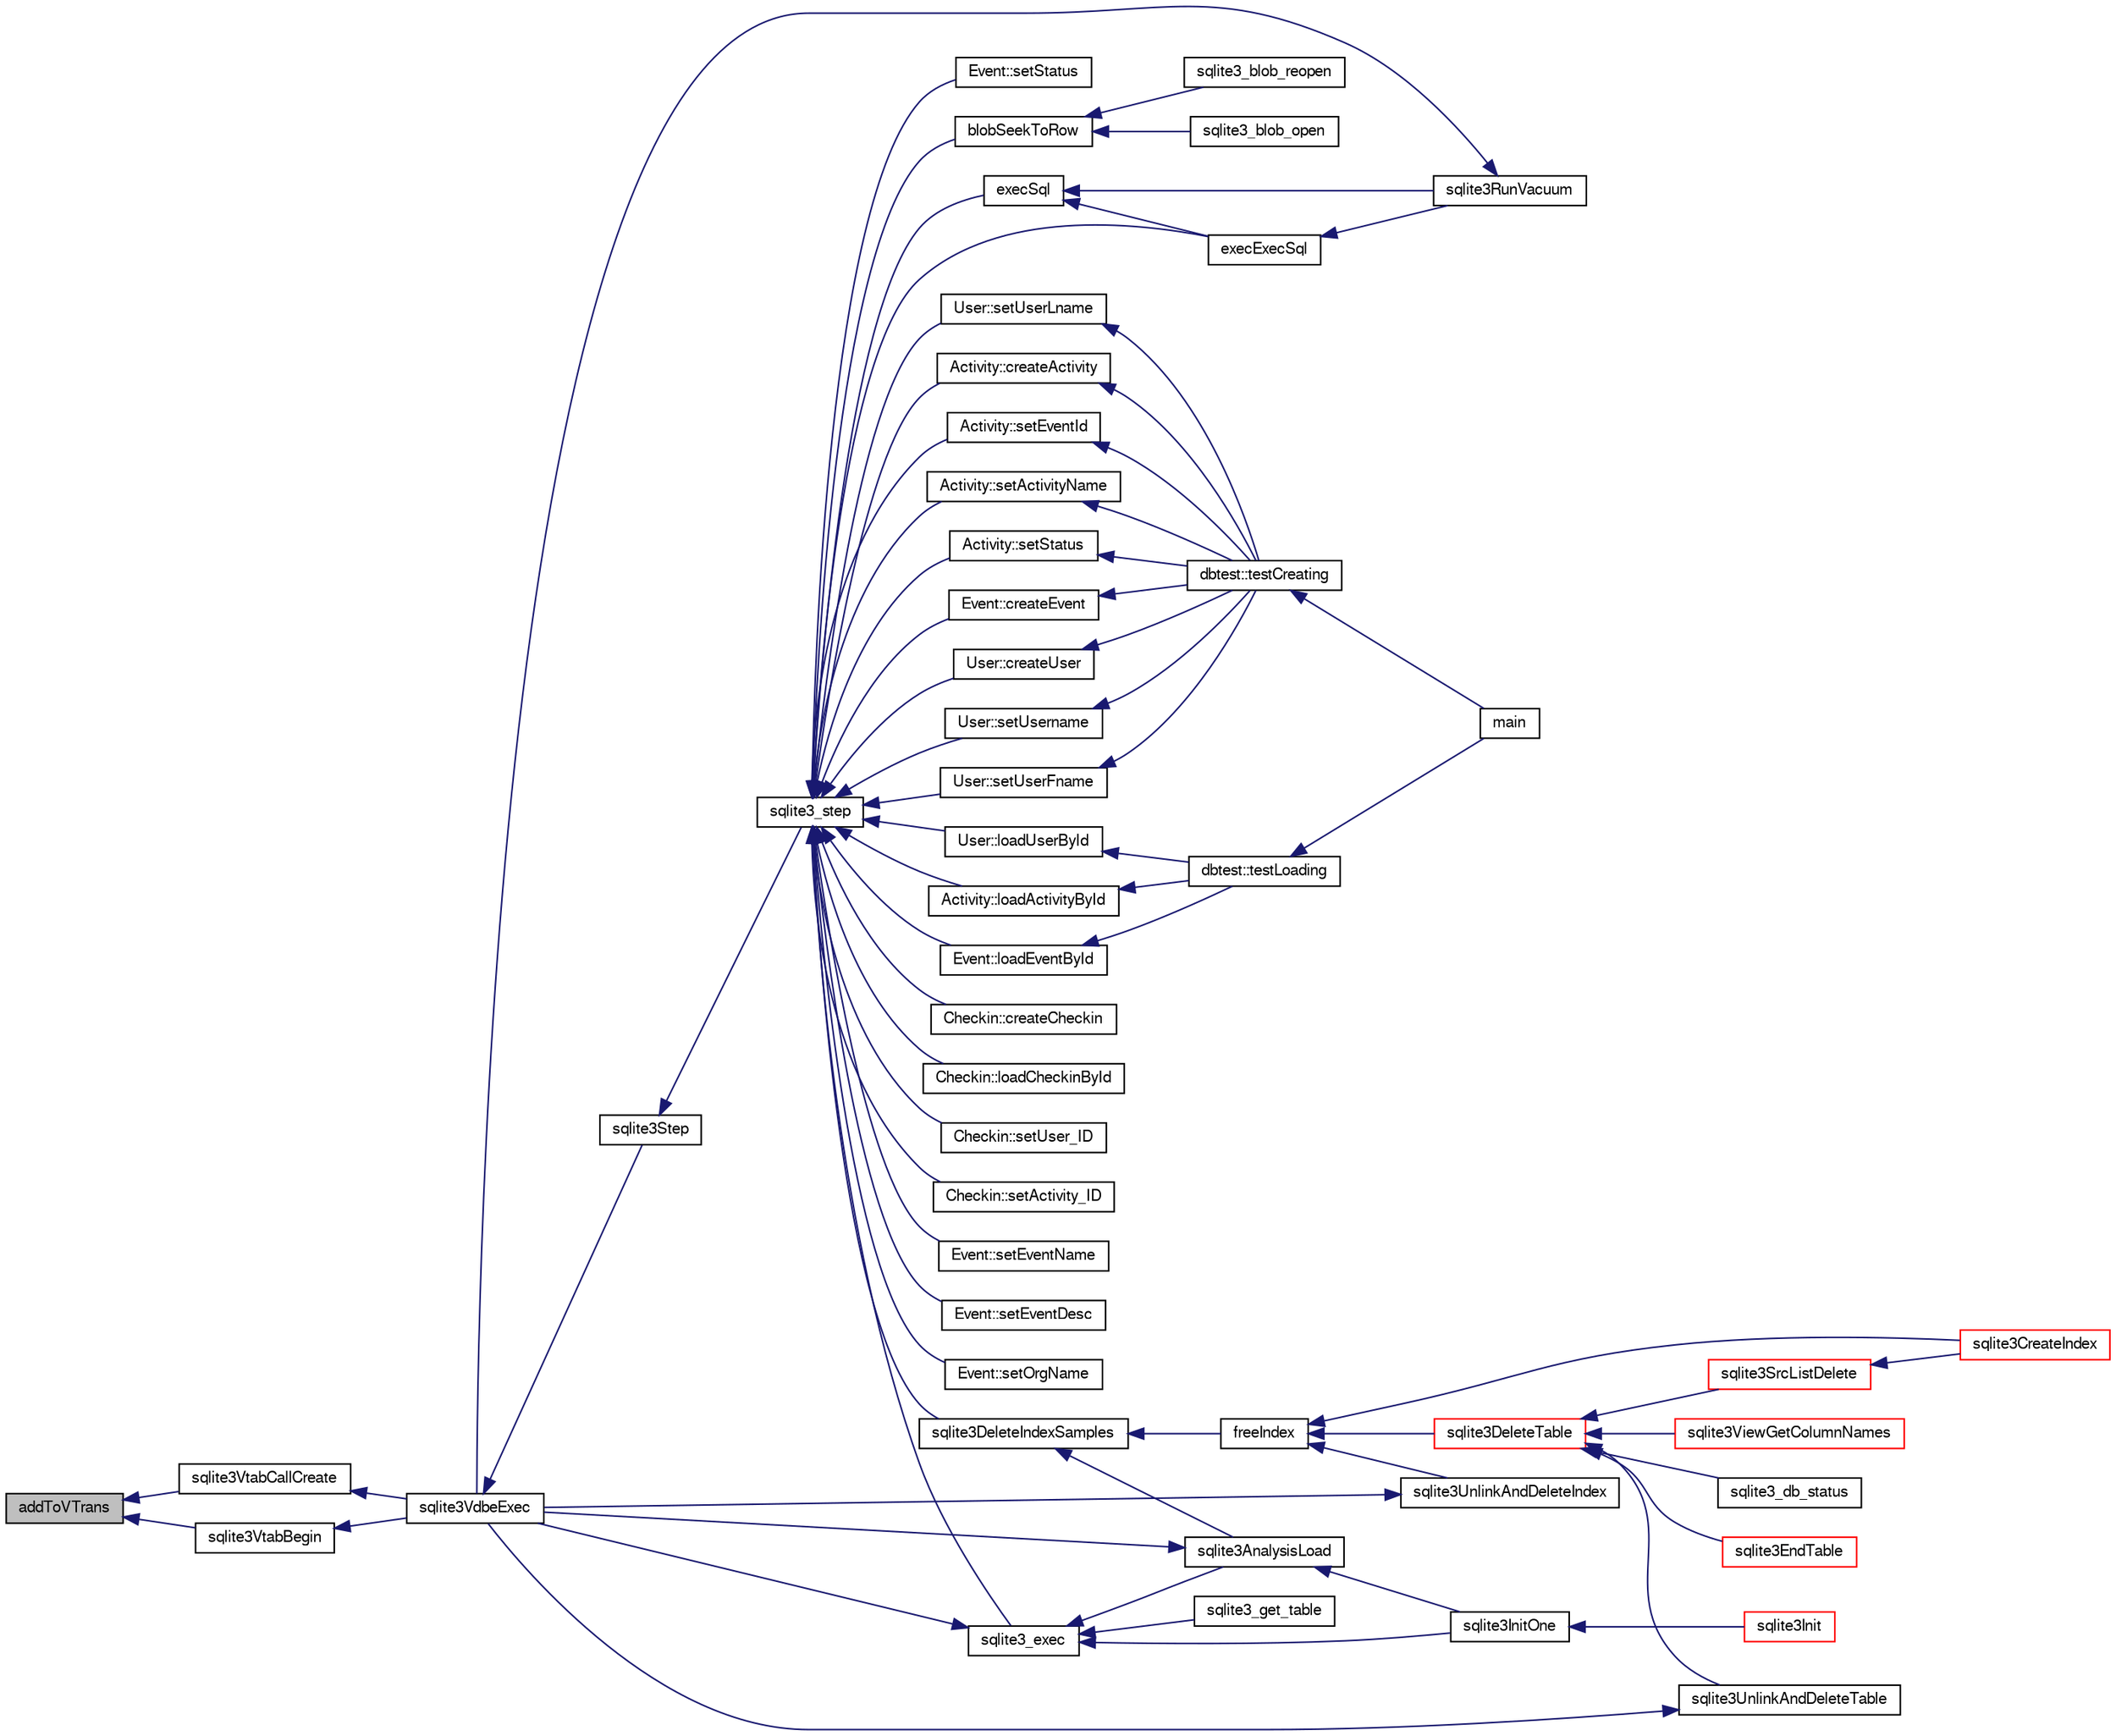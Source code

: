 digraph "addToVTrans"
{
  edge [fontname="FreeSans",fontsize="10",labelfontname="FreeSans",labelfontsize="10"];
  node [fontname="FreeSans",fontsize="10",shape=record];
  rankdir="LR";
  Node3584 [label="addToVTrans",height=0.2,width=0.4,color="black", fillcolor="grey75", style="filled", fontcolor="black"];
  Node3584 -> Node3585 [dir="back",color="midnightblue",fontsize="10",style="solid",fontname="FreeSans"];
  Node3585 [label="sqlite3VtabCallCreate",height=0.2,width=0.4,color="black", fillcolor="white", style="filled",URL="$sqlite3_8c.html#a23601fffd89053de28f77684068ec164"];
  Node3585 -> Node3586 [dir="back",color="midnightblue",fontsize="10",style="solid",fontname="FreeSans"];
  Node3586 [label="sqlite3VdbeExec",height=0.2,width=0.4,color="black", fillcolor="white", style="filled",URL="$sqlite3_8c.html#a8ce40a614bdc56719c4d642b1e4dfb21"];
  Node3586 -> Node3587 [dir="back",color="midnightblue",fontsize="10",style="solid",fontname="FreeSans"];
  Node3587 [label="sqlite3Step",height=0.2,width=0.4,color="black", fillcolor="white", style="filled",URL="$sqlite3_8c.html#a3f2872e873e2758a4beedad1d5113554"];
  Node3587 -> Node3588 [dir="back",color="midnightblue",fontsize="10",style="solid",fontname="FreeSans"];
  Node3588 [label="sqlite3_step",height=0.2,width=0.4,color="black", fillcolor="white", style="filled",URL="$sqlite3_8h.html#ac1e491ce36b7471eb28387f7d3c74334"];
  Node3588 -> Node3589 [dir="back",color="midnightblue",fontsize="10",style="solid",fontname="FreeSans"];
  Node3589 [label="Activity::createActivity",height=0.2,width=0.4,color="black", fillcolor="white", style="filled",URL="$classActivity.html#a813cc5e52c14ab49b39014c134e3425b"];
  Node3589 -> Node3590 [dir="back",color="midnightblue",fontsize="10",style="solid",fontname="FreeSans"];
  Node3590 [label="dbtest::testCreating",height=0.2,width=0.4,color="black", fillcolor="white", style="filled",URL="$classdbtest.html#a8193e88a7df657069c8a6bd09c8243b7"];
  Node3590 -> Node3591 [dir="back",color="midnightblue",fontsize="10",style="solid",fontname="FreeSans"];
  Node3591 [label="main",height=0.2,width=0.4,color="black", fillcolor="white", style="filled",URL="$test_8cpp.html#ae66f6b31b5ad750f1fe042a706a4e3d4"];
  Node3588 -> Node3592 [dir="back",color="midnightblue",fontsize="10",style="solid",fontname="FreeSans"];
  Node3592 [label="Activity::loadActivityById",height=0.2,width=0.4,color="black", fillcolor="white", style="filled",URL="$classActivity.html#abe4ffb4f08a47212ebf9013259d9e7fd"];
  Node3592 -> Node3593 [dir="back",color="midnightblue",fontsize="10",style="solid",fontname="FreeSans"];
  Node3593 [label="dbtest::testLoading",height=0.2,width=0.4,color="black", fillcolor="white", style="filled",URL="$classdbtest.html#a6f98d82a2c8e2b9040848763504ddae1"];
  Node3593 -> Node3591 [dir="back",color="midnightblue",fontsize="10",style="solid",fontname="FreeSans"];
  Node3588 -> Node3594 [dir="back",color="midnightblue",fontsize="10",style="solid",fontname="FreeSans"];
  Node3594 [label="Activity::setEventId",height=0.2,width=0.4,color="black", fillcolor="white", style="filled",URL="$classActivity.html#adb1d0fd0d08f473e068f0a4086bfa9ca"];
  Node3594 -> Node3590 [dir="back",color="midnightblue",fontsize="10",style="solid",fontname="FreeSans"];
  Node3588 -> Node3595 [dir="back",color="midnightblue",fontsize="10",style="solid",fontname="FreeSans"];
  Node3595 [label="Activity::setActivityName",height=0.2,width=0.4,color="black", fillcolor="white", style="filled",URL="$classActivity.html#a62dc3737b33915a36086f9dd26d16a81"];
  Node3595 -> Node3590 [dir="back",color="midnightblue",fontsize="10",style="solid",fontname="FreeSans"];
  Node3588 -> Node3596 [dir="back",color="midnightblue",fontsize="10",style="solid",fontname="FreeSans"];
  Node3596 [label="Activity::setStatus",height=0.2,width=0.4,color="black", fillcolor="white", style="filled",URL="$classActivity.html#af618135a7738f4d2a7ee147a8ef912ea"];
  Node3596 -> Node3590 [dir="back",color="midnightblue",fontsize="10",style="solid",fontname="FreeSans"];
  Node3588 -> Node3597 [dir="back",color="midnightblue",fontsize="10",style="solid",fontname="FreeSans"];
  Node3597 [label="Checkin::createCheckin",height=0.2,width=0.4,color="black", fillcolor="white", style="filled",URL="$classCheckin.html#a4e40acdf7fff0e607f6de4f24f3a163c"];
  Node3588 -> Node3598 [dir="back",color="midnightblue",fontsize="10",style="solid",fontname="FreeSans"];
  Node3598 [label="Checkin::loadCheckinById",height=0.2,width=0.4,color="black", fillcolor="white", style="filled",URL="$classCheckin.html#a3461f70ea6c68475225f2a07f78a21e0"];
  Node3588 -> Node3599 [dir="back",color="midnightblue",fontsize="10",style="solid",fontname="FreeSans"];
  Node3599 [label="Checkin::setUser_ID",height=0.2,width=0.4,color="black", fillcolor="white", style="filled",URL="$classCheckin.html#a76ab640f4f912876dbebf183db5359c6"];
  Node3588 -> Node3600 [dir="back",color="midnightblue",fontsize="10",style="solid",fontname="FreeSans"];
  Node3600 [label="Checkin::setActivity_ID",height=0.2,width=0.4,color="black", fillcolor="white", style="filled",URL="$classCheckin.html#ab2ff3ec2604ec73a42af25874a00b232"];
  Node3588 -> Node3601 [dir="back",color="midnightblue",fontsize="10",style="solid",fontname="FreeSans"];
  Node3601 [label="Event::createEvent",height=0.2,width=0.4,color="black", fillcolor="white", style="filled",URL="$classEvent.html#a77adb9f4a46ffb32c2d931f0691f5903"];
  Node3601 -> Node3590 [dir="back",color="midnightblue",fontsize="10",style="solid",fontname="FreeSans"];
  Node3588 -> Node3602 [dir="back",color="midnightblue",fontsize="10",style="solid",fontname="FreeSans"];
  Node3602 [label="Event::loadEventById",height=0.2,width=0.4,color="black", fillcolor="white", style="filled",URL="$classEvent.html#afa66cea33f722dbeecb69cc98fdea055"];
  Node3602 -> Node3593 [dir="back",color="midnightblue",fontsize="10",style="solid",fontname="FreeSans"];
  Node3588 -> Node3603 [dir="back",color="midnightblue",fontsize="10",style="solid",fontname="FreeSans"];
  Node3603 [label="Event::setEventName",height=0.2,width=0.4,color="black", fillcolor="white", style="filled",URL="$classEvent.html#a10596b6ca077df05184e30d62b08729d"];
  Node3588 -> Node3604 [dir="back",color="midnightblue",fontsize="10",style="solid",fontname="FreeSans"];
  Node3604 [label="Event::setEventDesc",height=0.2,width=0.4,color="black", fillcolor="white", style="filled",URL="$classEvent.html#ae36b8377dcae792f1c5c4726024c981b"];
  Node3588 -> Node3605 [dir="back",color="midnightblue",fontsize="10",style="solid",fontname="FreeSans"];
  Node3605 [label="Event::setOrgName",height=0.2,width=0.4,color="black", fillcolor="white", style="filled",URL="$classEvent.html#a19aac0f776bd764563a54977656cf680"];
  Node3588 -> Node3606 [dir="back",color="midnightblue",fontsize="10",style="solid",fontname="FreeSans"];
  Node3606 [label="Event::setStatus",height=0.2,width=0.4,color="black", fillcolor="white", style="filled",URL="$classEvent.html#ab0a6b9285af0f4172eb841e2b80f8972"];
  Node3588 -> Node3607 [dir="back",color="midnightblue",fontsize="10",style="solid",fontname="FreeSans"];
  Node3607 [label="blobSeekToRow",height=0.2,width=0.4,color="black", fillcolor="white", style="filled",URL="$sqlite3_8c.html#afff57e13332b98c8a44a7cebe38962ab"];
  Node3607 -> Node3608 [dir="back",color="midnightblue",fontsize="10",style="solid",fontname="FreeSans"];
  Node3608 [label="sqlite3_blob_open",height=0.2,width=0.4,color="black", fillcolor="white", style="filled",URL="$sqlite3_8h.html#adb8ad839a5bdd62a43785132bc7dd518"];
  Node3607 -> Node3609 [dir="back",color="midnightblue",fontsize="10",style="solid",fontname="FreeSans"];
  Node3609 [label="sqlite3_blob_reopen",height=0.2,width=0.4,color="black", fillcolor="white", style="filled",URL="$sqlite3_8h.html#abc77c24fdc0150138490359a94360f7e"];
  Node3588 -> Node3610 [dir="back",color="midnightblue",fontsize="10",style="solid",fontname="FreeSans"];
  Node3610 [label="sqlite3DeleteIndexSamples",height=0.2,width=0.4,color="black", fillcolor="white", style="filled",URL="$sqlite3_8c.html#aaeda0302fbf61397ec009f65bed047ef"];
  Node3610 -> Node3611 [dir="back",color="midnightblue",fontsize="10",style="solid",fontname="FreeSans"];
  Node3611 [label="sqlite3AnalysisLoad",height=0.2,width=0.4,color="black", fillcolor="white", style="filled",URL="$sqlite3_8c.html#a48a2301c27e1d3d68708b9b8761b5a01"];
  Node3611 -> Node3586 [dir="back",color="midnightblue",fontsize="10",style="solid",fontname="FreeSans"];
  Node3611 -> Node3612 [dir="back",color="midnightblue",fontsize="10",style="solid",fontname="FreeSans"];
  Node3612 [label="sqlite3InitOne",height=0.2,width=0.4,color="black", fillcolor="white", style="filled",URL="$sqlite3_8c.html#ac4318b25df65269906b0379251fe9b85"];
  Node3612 -> Node3613 [dir="back",color="midnightblue",fontsize="10",style="solid",fontname="FreeSans"];
  Node3613 [label="sqlite3Init",height=0.2,width=0.4,color="red", fillcolor="white", style="filled",URL="$sqlite3_8c.html#aed74e3dc765631a833f522f425ff5a48"];
  Node3610 -> Node3713 [dir="back",color="midnightblue",fontsize="10",style="solid",fontname="FreeSans"];
  Node3713 [label="freeIndex",height=0.2,width=0.4,color="black", fillcolor="white", style="filled",URL="$sqlite3_8c.html#a00907c99c18d5bcb9d0b38c077146c31"];
  Node3713 -> Node3714 [dir="back",color="midnightblue",fontsize="10",style="solid",fontname="FreeSans"];
  Node3714 [label="sqlite3UnlinkAndDeleteIndex",height=0.2,width=0.4,color="black", fillcolor="white", style="filled",URL="$sqlite3_8c.html#a889f2dcb438c56db37a6d61e9f25e244"];
  Node3714 -> Node3586 [dir="back",color="midnightblue",fontsize="10",style="solid",fontname="FreeSans"];
  Node3713 -> Node3715 [dir="back",color="midnightblue",fontsize="10",style="solid",fontname="FreeSans"];
  Node3715 [label="sqlite3DeleteTable",height=0.2,width=0.4,color="red", fillcolor="white", style="filled",URL="$sqlite3_8c.html#a7fd3d507375a381a3807f92735318973"];
  Node3715 -> Node3716 [dir="back",color="midnightblue",fontsize="10",style="solid",fontname="FreeSans"];
  Node3716 [label="sqlite3_db_status",height=0.2,width=0.4,color="black", fillcolor="white", style="filled",URL="$sqlite3_8h.html#ab64e8333313ee2e44116842711818940"];
  Node3715 -> Node3717 [dir="back",color="midnightblue",fontsize="10",style="solid",fontname="FreeSans"];
  Node3717 [label="sqlite3UnlinkAndDeleteTable",height=0.2,width=0.4,color="black", fillcolor="white", style="filled",URL="$sqlite3_8c.html#a9733677716a49de464f86fff164e9a1b"];
  Node3717 -> Node3586 [dir="back",color="midnightblue",fontsize="10",style="solid",fontname="FreeSans"];
  Node3715 -> Node3628 [dir="back",color="midnightblue",fontsize="10",style="solid",fontname="FreeSans"];
  Node3628 [label="sqlite3EndTable",height=0.2,width=0.4,color="red", fillcolor="white", style="filled",URL="$sqlite3_8c.html#a7b5f2c66c0f0b6f819d970ca389768b0"];
  Node3715 -> Node3663 [dir="back",color="midnightblue",fontsize="10",style="solid",fontname="FreeSans"];
  Node3663 [label="sqlite3ViewGetColumnNames",height=0.2,width=0.4,color="red", fillcolor="white", style="filled",URL="$sqlite3_8c.html#aebc7cd8d9e2bd174ae0a60363d3f6ce8"];
  Node3715 -> Node3718 [dir="back",color="midnightblue",fontsize="10",style="solid",fontname="FreeSans"];
  Node3718 [label="sqlite3SrcListDelete",height=0.2,width=0.4,color="red", fillcolor="white", style="filled",URL="$sqlite3_8c.html#acc250a3e5e7fd8889a16a9f28e3e7312"];
  Node3718 -> Node3625 [dir="back",color="midnightblue",fontsize="10",style="solid",fontname="FreeSans"];
  Node3625 [label="sqlite3CreateIndex",height=0.2,width=0.4,color="red", fillcolor="white", style="filled",URL="$sqlite3_8c.html#a8dbe5e590ab6c58a8c45f34f7c81e825"];
  Node3713 -> Node3625 [dir="back",color="midnightblue",fontsize="10",style="solid",fontname="FreeSans"];
  Node3588 -> Node3779 [dir="back",color="midnightblue",fontsize="10",style="solid",fontname="FreeSans"];
  Node3779 [label="sqlite3_exec",height=0.2,width=0.4,color="black", fillcolor="white", style="filled",URL="$sqlite3_8h.html#a97487ec8150e0bcc8fa392ab8f0e24db"];
  Node3779 -> Node3586 [dir="back",color="midnightblue",fontsize="10",style="solid",fontname="FreeSans"];
  Node3779 -> Node3611 [dir="back",color="midnightblue",fontsize="10",style="solid",fontname="FreeSans"];
  Node3779 -> Node3612 [dir="back",color="midnightblue",fontsize="10",style="solid",fontname="FreeSans"];
  Node3779 -> Node3780 [dir="back",color="midnightblue",fontsize="10",style="solid",fontname="FreeSans"];
  Node3780 [label="sqlite3_get_table",height=0.2,width=0.4,color="black", fillcolor="white", style="filled",URL="$sqlite3_8h.html#a5effeac4e12df57beaa35c5be1f61579"];
  Node3588 -> Node3770 [dir="back",color="midnightblue",fontsize="10",style="solid",fontname="FreeSans"];
  Node3770 [label="execSql",height=0.2,width=0.4,color="black", fillcolor="white", style="filled",URL="$sqlite3_8c.html#a7d16651b98a110662f4c265eff0246cb"];
  Node3770 -> Node3771 [dir="back",color="midnightblue",fontsize="10",style="solid",fontname="FreeSans"];
  Node3771 [label="execExecSql",height=0.2,width=0.4,color="black", fillcolor="white", style="filled",URL="$sqlite3_8c.html#ac1be09a6c047f21133d16378d301e0d4"];
  Node3771 -> Node3772 [dir="back",color="midnightblue",fontsize="10",style="solid",fontname="FreeSans"];
  Node3772 [label="sqlite3RunVacuum",height=0.2,width=0.4,color="black", fillcolor="white", style="filled",URL="$sqlite3_8c.html#a5e83ddc7b3e7e8e79ad5d1fc92de1d2f"];
  Node3772 -> Node3586 [dir="back",color="midnightblue",fontsize="10",style="solid",fontname="FreeSans"];
  Node3770 -> Node3772 [dir="back",color="midnightblue",fontsize="10",style="solid",fontname="FreeSans"];
  Node3588 -> Node3771 [dir="back",color="midnightblue",fontsize="10",style="solid",fontname="FreeSans"];
  Node3588 -> Node3773 [dir="back",color="midnightblue",fontsize="10",style="solid",fontname="FreeSans"];
  Node3773 [label="User::createUser",height=0.2,width=0.4,color="black", fillcolor="white", style="filled",URL="$classUser.html#a22ed673939e8cc0a136130b809bba513"];
  Node3773 -> Node3590 [dir="back",color="midnightblue",fontsize="10",style="solid",fontname="FreeSans"];
  Node3588 -> Node3774 [dir="back",color="midnightblue",fontsize="10",style="solid",fontname="FreeSans"];
  Node3774 [label="User::loadUserById",height=0.2,width=0.4,color="black", fillcolor="white", style="filled",URL="$classUser.html#a863377665b7fb83c5547dcf9727f5092"];
  Node3774 -> Node3593 [dir="back",color="midnightblue",fontsize="10",style="solid",fontname="FreeSans"];
  Node3588 -> Node3775 [dir="back",color="midnightblue",fontsize="10",style="solid",fontname="FreeSans"];
  Node3775 [label="User::setUsername",height=0.2,width=0.4,color="black", fillcolor="white", style="filled",URL="$classUser.html#aa0497022a136cb78de785b0a39ae60b1"];
  Node3775 -> Node3590 [dir="back",color="midnightblue",fontsize="10",style="solid",fontname="FreeSans"];
  Node3588 -> Node3776 [dir="back",color="midnightblue",fontsize="10",style="solid",fontname="FreeSans"];
  Node3776 [label="User::setUserFname",height=0.2,width=0.4,color="black", fillcolor="white", style="filled",URL="$classUser.html#a72657eb55cd0ca437b4841a43f19912f"];
  Node3776 -> Node3590 [dir="back",color="midnightblue",fontsize="10",style="solid",fontname="FreeSans"];
  Node3588 -> Node3777 [dir="back",color="midnightblue",fontsize="10",style="solid",fontname="FreeSans"];
  Node3777 [label="User::setUserLname",height=0.2,width=0.4,color="black", fillcolor="white", style="filled",URL="$classUser.html#aa25973387e5afe1aa6f60dd6545e33b5"];
  Node3777 -> Node3590 [dir="back",color="midnightblue",fontsize="10",style="solid",fontname="FreeSans"];
  Node3584 -> Node3847 [dir="back",color="midnightblue",fontsize="10",style="solid",fontname="FreeSans"];
  Node3847 [label="sqlite3VtabBegin",height=0.2,width=0.4,color="black", fillcolor="white", style="filled",URL="$sqlite3_8c.html#a7afeaaca7839fac60a91ae7e55856f0d"];
  Node3847 -> Node3586 [dir="back",color="midnightblue",fontsize="10",style="solid",fontname="FreeSans"];
}
